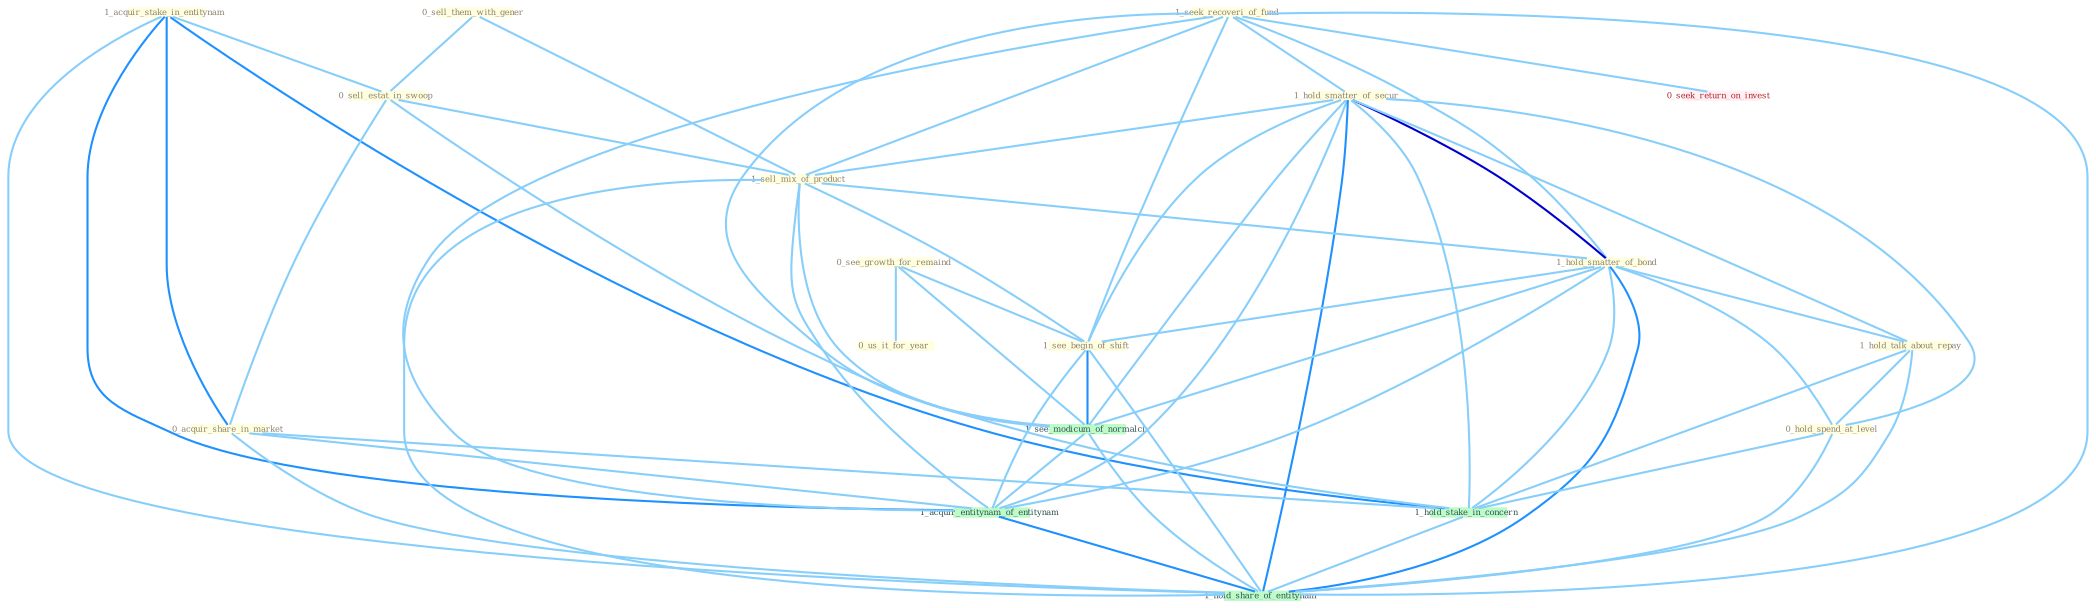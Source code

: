 Graph G{ 
    node
    [shape=polygon,style=filled,width=.5,height=.06,color="#BDFCC9",fixedsize=true,fontsize=4,
    fontcolor="#2f4f4f"];
    {node
    [color="#ffffe0", fontcolor="#8b7d6b"] "1_acquir_stake_in_entitynam " "1_seek_recoveri_of_fund " "0_sell_them_with_gener " "1_hold_smatter_of_secur " "0_see_growth_for_remaind " "0_sell_estat_in_swoop " "0_acquir_share_in_market " "1_sell_mix_of_product " "0_us_it_for_year " "1_hold_smatter_of_bond " "1_see_begin_of_shift " "1_hold_talk_about_repay " "0_hold_spend_at_level "}
{node [color="#fff0f5", fontcolor="#b22222"] "0_seek_return_on_invest "}
edge [color="#B0E2FF"];

	"1_acquir_stake_in_entitynam " -- "0_sell_estat_in_swoop " [w="1", color="#87cefa" ];
	"1_acquir_stake_in_entitynam " -- "0_acquir_share_in_market " [w="2", color="#1e90ff" , len=0.8];
	"1_acquir_stake_in_entitynam " -- "1_hold_stake_in_concern " [w="2", color="#1e90ff" , len=0.8];
	"1_acquir_stake_in_entitynam " -- "1_acquir_entitynam_of_entitynam " [w="2", color="#1e90ff" , len=0.8];
	"1_acquir_stake_in_entitynam " -- "1_hold_share_of_entitynam " [w="1", color="#87cefa" ];
	"1_seek_recoveri_of_fund " -- "1_hold_smatter_of_secur " [w="1", color="#87cefa" ];
	"1_seek_recoveri_of_fund " -- "1_sell_mix_of_product " [w="1", color="#87cefa" ];
	"1_seek_recoveri_of_fund " -- "1_hold_smatter_of_bond " [w="1", color="#87cefa" ];
	"1_seek_recoveri_of_fund " -- "1_see_begin_of_shift " [w="1", color="#87cefa" ];
	"1_seek_recoveri_of_fund " -- "0_seek_return_on_invest " [w="1", color="#87cefa" ];
	"1_seek_recoveri_of_fund " -- "1_see_modicum_of_normalci " [w="1", color="#87cefa" ];
	"1_seek_recoveri_of_fund " -- "1_acquir_entitynam_of_entitynam " [w="1", color="#87cefa" ];
	"1_seek_recoveri_of_fund " -- "1_hold_share_of_entitynam " [w="1", color="#87cefa" ];
	"0_sell_them_with_gener " -- "0_sell_estat_in_swoop " [w="1", color="#87cefa" ];
	"0_sell_them_with_gener " -- "1_sell_mix_of_product " [w="1", color="#87cefa" ];
	"1_hold_smatter_of_secur " -- "1_sell_mix_of_product " [w="1", color="#87cefa" ];
	"1_hold_smatter_of_secur " -- "1_hold_smatter_of_bond " [w="3", color="#0000cd" , len=0.6];
	"1_hold_smatter_of_secur " -- "1_see_begin_of_shift " [w="1", color="#87cefa" ];
	"1_hold_smatter_of_secur " -- "1_hold_talk_about_repay " [w="1", color="#87cefa" ];
	"1_hold_smatter_of_secur " -- "0_hold_spend_at_level " [w="1", color="#87cefa" ];
	"1_hold_smatter_of_secur " -- "1_hold_stake_in_concern " [w="1", color="#87cefa" ];
	"1_hold_smatter_of_secur " -- "1_see_modicum_of_normalci " [w="1", color="#87cefa" ];
	"1_hold_smatter_of_secur " -- "1_acquir_entitynam_of_entitynam " [w="1", color="#87cefa" ];
	"1_hold_smatter_of_secur " -- "1_hold_share_of_entitynam " [w="2", color="#1e90ff" , len=0.8];
	"0_see_growth_for_remaind " -- "0_us_it_for_year " [w="1", color="#87cefa" ];
	"0_see_growth_for_remaind " -- "1_see_begin_of_shift " [w="1", color="#87cefa" ];
	"0_see_growth_for_remaind " -- "1_see_modicum_of_normalci " [w="1", color="#87cefa" ];
	"0_sell_estat_in_swoop " -- "0_acquir_share_in_market " [w="1", color="#87cefa" ];
	"0_sell_estat_in_swoop " -- "1_sell_mix_of_product " [w="1", color="#87cefa" ];
	"0_sell_estat_in_swoop " -- "1_hold_stake_in_concern " [w="1", color="#87cefa" ];
	"0_acquir_share_in_market " -- "1_hold_stake_in_concern " [w="1", color="#87cefa" ];
	"0_acquir_share_in_market " -- "1_acquir_entitynam_of_entitynam " [w="1", color="#87cefa" ];
	"0_acquir_share_in_market " -- "1_hold_share_of_entitynam " [w="1", color="#87cefa" ];
	"1_sell_mix_of_product " -- "1_hold_smatter_of_bond " [w="1", color="#87cefa" ];
	"1_sell_mix_of_product " -- "1_see_begin_of_shift " [w="1", color="#87cefa" ];
	"1_sell_mix_of_product " -- "1_see_modicum_of_normalci " [w="1", color="#87cefa" ];
	"1_sell_mix_of_product " -- "1_acquir_entitynam_of_entitynam " [w="1", color="#87cefa" ];
	"1_sell_mix_of_product " -- "1_hold_share_of_entitynam " [w="1", color="#87cefa" ];
	"1_hold_smatter_of_bond " -- "1_see_begin_of_shift " [w="1", color="#87cefa" ];
	"1_hold_smatter_of_bond " -- "1_hold_talk_about_repay " [w="1", color="#87cefa" ];
	"1_hold_smatter_of_bond " -- "0_hold_spend_at_level " [w="1", color="#87cefa" ];
	"1_hold_smatter_of_bond " -- "1_hold_stake_in_concern " [w="1", color="#87cefa" ];
	"1_hold_smatter_of_bond " -- "1_see_modicum_of_normalci " [w="1", color="#87cefa" ];
	"1_hold_smatter_of_bond " -- "1_acquir_entitynam_of_entitynam " [w="1", color="#87cefa" ];
	"1_hold_smatter_of_bond " -- "1_hold_share_of_entitynam " [w="2", color="#1e90ff" , len=0.8];
	"1_see_begin_of_shift " -- "1_see_modicum_of_normalci " [w="2", color="#1e90ff" , len=0.8];
	"1_see_begin_of_shift " -- "1_acquir_entitynam_of_entitynam " [w="1", color="#87cefa" ];
	"1_see_begin_of_shift " -- "1_hold_share_of_entitynam " [w="1", color="#87cefa" ];
	"1_hold_talk_about_repay " -- "0_hold_spend_at_level " [w="1", color="#87cefa" ];
	"1_hold_talk_about_repay " -- "1_hold_stake_in_concern " [w="1", color="#87cefa" ];
	"1_hold_talk_about_repay " -- "1_hold_share_of_entitynam " [w="1", color="#87cefa" ];
	"0_hold_spend_at_level " -- "1_hold_stake_in_concern " [w="1", color="#87cefa" ];
	"0_hold_spend_at_level " -- "1_hold_share_of_entitynam " [w="1", color="#87cefa" ];
	"1_hold_stake_in_concern " -- "1_hold_share_of_entitynam " [w="1", color="#87cefa" ];
	"1_see_modicum_of_normalci " -- "1_acquir_entitynam_of_entitynam " [w="1", color="#87cefa" ];
	"1_see_modicum_of_normalci " -- "1_hold_share_of_entitynam " [w="1", color="#87cefa" ];
	"1_acquir_entitynam_of_entitynam " -- "1_hold_share_of_entitynam " [w="2", color="#1e90ff" , len=0.8];
}